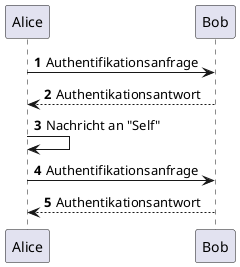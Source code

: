@startuml
autonumber
Alice -> Bob: Authentifikationsanfrage
Bob --> Alice: Authentikationsantwort
Alice -> Alice: Nachricht an "Self"
Alice -> Bob: Authentifikationsanfrage
Bob --> Alice: Authentikationsantwort
@enduml